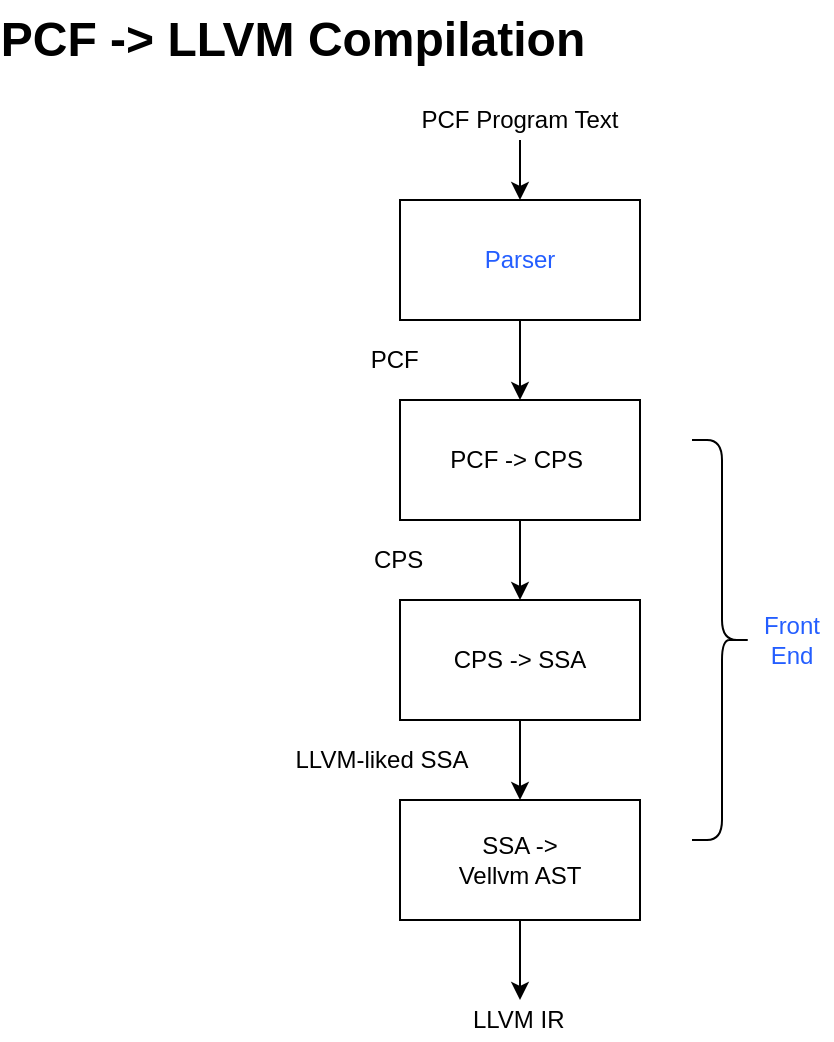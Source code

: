 <mxfile version="17.2.1" type="github">
  <diagram id="eGYkf9uve35rr_MD60P2" name="Page-1">
    <mxGraphModel dx="731" dy="375" grid="1" gridSize="10" guides="1" tooltips="1" connect="1" arrows="1" fold="1" page="1" pageScale="1" pageWidth="827" pageHeight="1169" math="1" shadow="0">
      <root>
        <mxCell id="0" />
        <mxCell id="1" parent="0" />
        <mxCell id="mf0fESU0HonWNACRzm_F-3" value="" style="edgeStyle=orthogonalEdgeStyle;rounded=0;orthogonalLoop=1;jettySize=auto;html=1;" parent="1" source="mf0fESU0HonWNACRzm_F-1" target="mf0fESU0HonWNACRzm_F-2" edge="1">
          <mxGeometry relative="1" as="geometry" />
        </mxCell>
        <mxCell id="mf0fESU0HonWNACRzm_F-1" value="&lt;font color=&quot;#245eff&quot;&gt;Parser&lt;/font&gt;" style="rounded=0;whiteSpace=wrap;html=1;" parent="1" vertex="1">
          <mxGeometry x="314" y="140" width="120" height="60" as="geometry" />
        </mxCell>
        <mxCell id="mf0fESU0HonWNACRzm_F-5" value="" style="edgeStyle=orthogonalEdgeStyle;rounded=0;orthogonalLoop=1;jettySize=auto;html=1;" parent="1" source="mf0fESU0HonWNACRzm_F-2" target="mf0fESU0HonWNACRzm_F-4" edge="1">
          <mxGeometry relative="1" as="geometry" />
        </mxCell>
        <mxCell id="mf0fESU0HonWNACRzm_F-2" value="PCF -&amp;gt; CPS&amp;nbsp;" style="whiteSpace=wrap;html=1;rounded=0;" parent="1" vertex="1">
          <mxGeometry x="314" y="240" width="120" height="60" as="geometry" />
        </mxCell>
        <mxCell id="mf0fESU0HonWNACRzm_F-7" value="" style="edgeStyle=orthogonalEdgeStyle;rounded=0;orthogonalLoop=1;jettySize=auto;html=1;" parent="1" source="mf0fESU0HonWNACRzm_F-4" target="mf0fESU0HonWNACRzm_F-6" edge="1">
          <mxGeometry relative="1" as="geometry" />
        </mxCell>
        <mxCell id="mf0fESU0HonWNACRzm_F-4" value="CPS -&amp;gt; SSA" style="whiteSpace=wrap;html=1;rounded=0;" parent="1" vertex="1">
          <mxGeometry x="314" y="340" width="120" height="60" as="geometry" />
        </mxCell>
        <mxCell id="mf0fESU0HonWNACRzm_F-9" value="" style="edgeStyle=orthogonalEdgeStyle;rounded=0;orthogonalLoop=1;jettySize=auto;html=1;" parent="1" source="mf0fESU0HonWNACRzm_F-6" edge="1">
          <mxGeometry relative="1" as="geometry">
            <mxPoint x="374" y="540" as="targetPoint" />
          </mxGeometry>
        </mxCell>
        <mxCell id="mf0fESU0HonWNACRzm_F-6" value="SSA -&amp;gt; &lt;br&gt;Vellvm AST" style="whiteSpace=wrap;html=1;rounded=0;" parent="1" vertex="1">
          <mxGeometry x="314" y="440" width="120" height="60" as="geometry" />
        </mxCell>
        <mxCell id="mf0fESU0HonWNACRzm_F-10" value="" style="shape=curlyBracket;whiteSpace=wrap;html=1;rounded=1;flipH=1;" parent="1" vertex="1">
          <mxGeometry x="460" y="260" width="30" height="200" as="geometry" />
        </mxCell>
        <mxCell id="mf0fESU0HonWNACRzm_F-11" value="&lt;font color=&quot;#245eff&quot;&gt;Front End&lt;/font&gt;" style="text;html=1;strokeColor=none;fillColor=none;align=center;verticalAlign=middle;whiteSpace=wrap;rounded=0;" parent="1" vertex="1">
          <mxGeometry x="490" y="350" width="40" height="20" as="geometry" />
        </mxCell>
        <mxCell id="mf0fESU0HonWNACRzm_F-15" value="" style="edgeStyle=orthogonalEdgeStyle;rounded=0;orthogonalLoop=1;jettySize=auto;html=1;" parent="1" source="mf0fESU0HonWNACRzm_F-14" target="mf0fESU0HonWNACRzm_F-1" edge="1">
          <mxGeometry relative="1" as="geometry" />
        </mxCell>
        <mxCell id="mf0fESU0HonWNACRzm_F-14" value="PCF Program Text" style="text;html=1;strokeColor=none;fillColor=none;align=center;verticalAlign=middle;whiteSpace=wrap;rounded=0;" parent="1" vertex="1">
          <mxGeometry x="299" y="90" width="150" height="20" as="geometry" />
        </mxCell>
        <mxCell id="mf0fESU0HonWNACRzm_F-16" value="PCF&amp;nbsp;" style="text;html=1;strokeColor=none;fillColor=none;align=center;verticalAlign=middle;whiteSpace=wrap;rounded=0;" parent="1" vertex="1">
          <mxGeometry x="280" y="210" width="65.5" height="20" as="geometry" />
        </mxCell>
        <mxCell id="mf0fESU0HonWNACRzm_F-17" value="CPS&amp;nbsp;" style="text;html=1;strokeColor=none;fillColor=none;align=center;verticalAlign=middle;whiteSpace=wrap;rounded=0;" parent="1" vertex="1">
          <mxGeometry x="280" y="310" width="70" height="20" as="geometry" />
        </mxCell>
        <mxCell id="mf0fESU0HonWNACRzm_F-19" value="LLVM-liked SSA" style="text;html=1;strokeColor=none;fillColor=none;align=center;verticalAlign=middle;whiteSpace=wrap;rounded=0;" parent="1" vertex="1">
          <mxGeometry x="250" y="410" width="110" height="20" as="geometry" />
        </mxCell>
        <mxCell id="mf0fESU0HonWNACRzm_F-20" value="LLVM IR&amp;nbsp;" style="text;html=1;strokeColor=none;fillColor=none;align=center;verticalAlign=middle;whiteSpace=wrap;rounded=0;" parent="1" vertex="1">
          <mxGeometry x="310" y="540" width="130" height="20" as="geometry" />
        </mxCell>
        <mxCell id="rA9iLyOAVAYKzCdUelN6-1" value="PCF -&amp;gt; LLVM Compilation" style="text;strokeColor=none;fillColor=none;html=1;fontSize=24;fontStyle=1;verticalAlign=middle;align=center;" parent="1" vertex="1">
          <mxGeometry x="210" y="40" width="100" height="40" as="geometry" />
        </mxCell>
        <mxCell id="7wzUPQURmtUSQ00mcVvC-1" style="edgeStyle=orthogonalEdgeStyle;rounded=0;orthogonalLoop=1;jettySize=auto;html=1;exitX=0.5;exitY=1;exitDx=0;exitDy=0;" edge="1" parent="1" source="mf0fESU0HonWNACRzm_F-17" target="mf0fESU0HonWNACRzm_F-17">
          <mxGeometry relative="1" as="geometry" />
        </mxCell>
      </root>
    </mxGraphModel>
  </diagram>
</mxfile>
